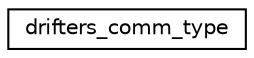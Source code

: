 digraph "Graphical Class Hierarchy"
{
 // INTERACTIVE_SVG=YES
 // LATEX_PDF_SIZE
  edge [fontname="Helvetica",fontsize="10",labelfontname="Helvetica",labelfontsize="10"];
  node [fontname="Helvetica",fontsize="10",shape=record];
  rankdir="LR";
  Node0 [label="drifters_comm_type",height=0.2,width=0.4,color="black", fillcolor="white", style="filled",URL="$structdrifters__comm__mod_1_1drifters__comm__type.html",tooltip="Type for drifter communication between PE's."];
}
